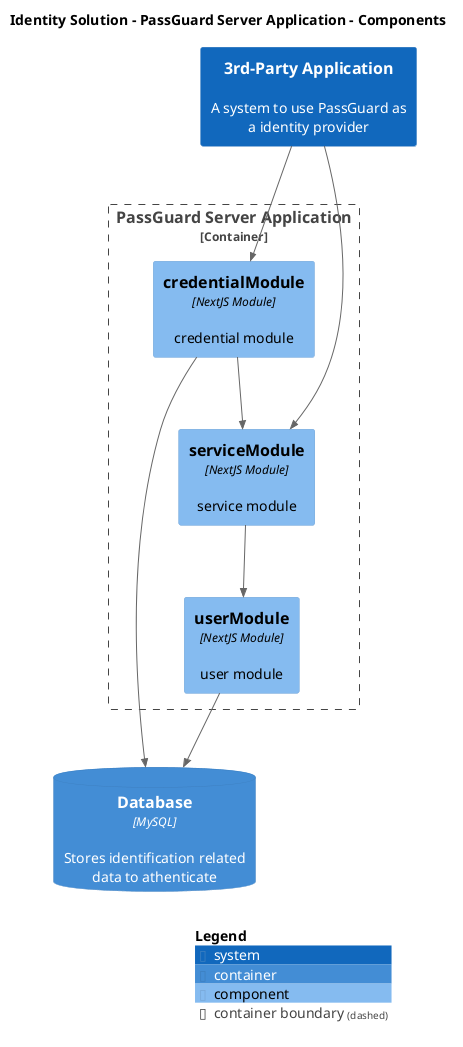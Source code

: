 @startuml
set separator none
title Identity Solution - PassGuard Server Application - Components

top to bottom direction

!include <C4/C4>
!include <C4/C4_Context>
!include <C4/C4_Container>
!include <C4/C4_Component>

System(3rdPartyApplication, "3rd-Party Application", $descr="A system to use PassGuard as a identity provider", $tags="", $link="")
ContainerDb(IdentitySolution.Database, "Database", $techn="MySQL", $descr="Stores identification related data to athenticate", $tags="", $link="")

Container_Boundary("IdentitySolution.PassGuardServerApplication_boundary", "PassGuard Server Application", $tags="") {
  Component(IdentitySolution.PassGuardServerApplication.credentialModule, "credentialModule", $techn="NextJS Module", $descr="credential module", $tags="", $link="")
  Component(IdentitySolution.PassGuardServerApplication.serviceModule, "serviceModule", $techn="NextJS Module", $descr="service module", $tags="", $link="")
  Component(IdentitySolution.PassGuardServerApplication.userModule, "userModule", $techn="NextJS Module", $descr="user module", $tags="", $link="")
}

Rel(3rdPartyApplication, IdentitySolution.PassGuardServerApplication.serviceModule, "", $techn="", $tags="", $link="")
Rel(3rdPartyApplication, IdentitySolution.PassGuardServerApplication.credentialModule, "", $techn="", $tags="", $link="")
Rel(IdentitySolution.PassGuardServerApplication.credentialModule, IdentitySolution.PassGuardServerApplication.serviceModule, "", $techn="", $tags="", $link="")
Rel(IdentitySolution.PassGuardServerApplication.serviceModule, IdentitySolution.PassGuardServerApplication.userModule, "", $techn="", $tags="", $link="")
Rel(IdentitySolution.PassGuardServerApplication.userModule, IdentitySolution.Database, "", $techn="", $tags="", $link="")
Rel(IdentitySolution.PassGuardServerApplication.credentialModule, IdentitySolution.Database, "", $techn="", $tags="", $link="")

SHOW_LEGEND(true)
@enduml